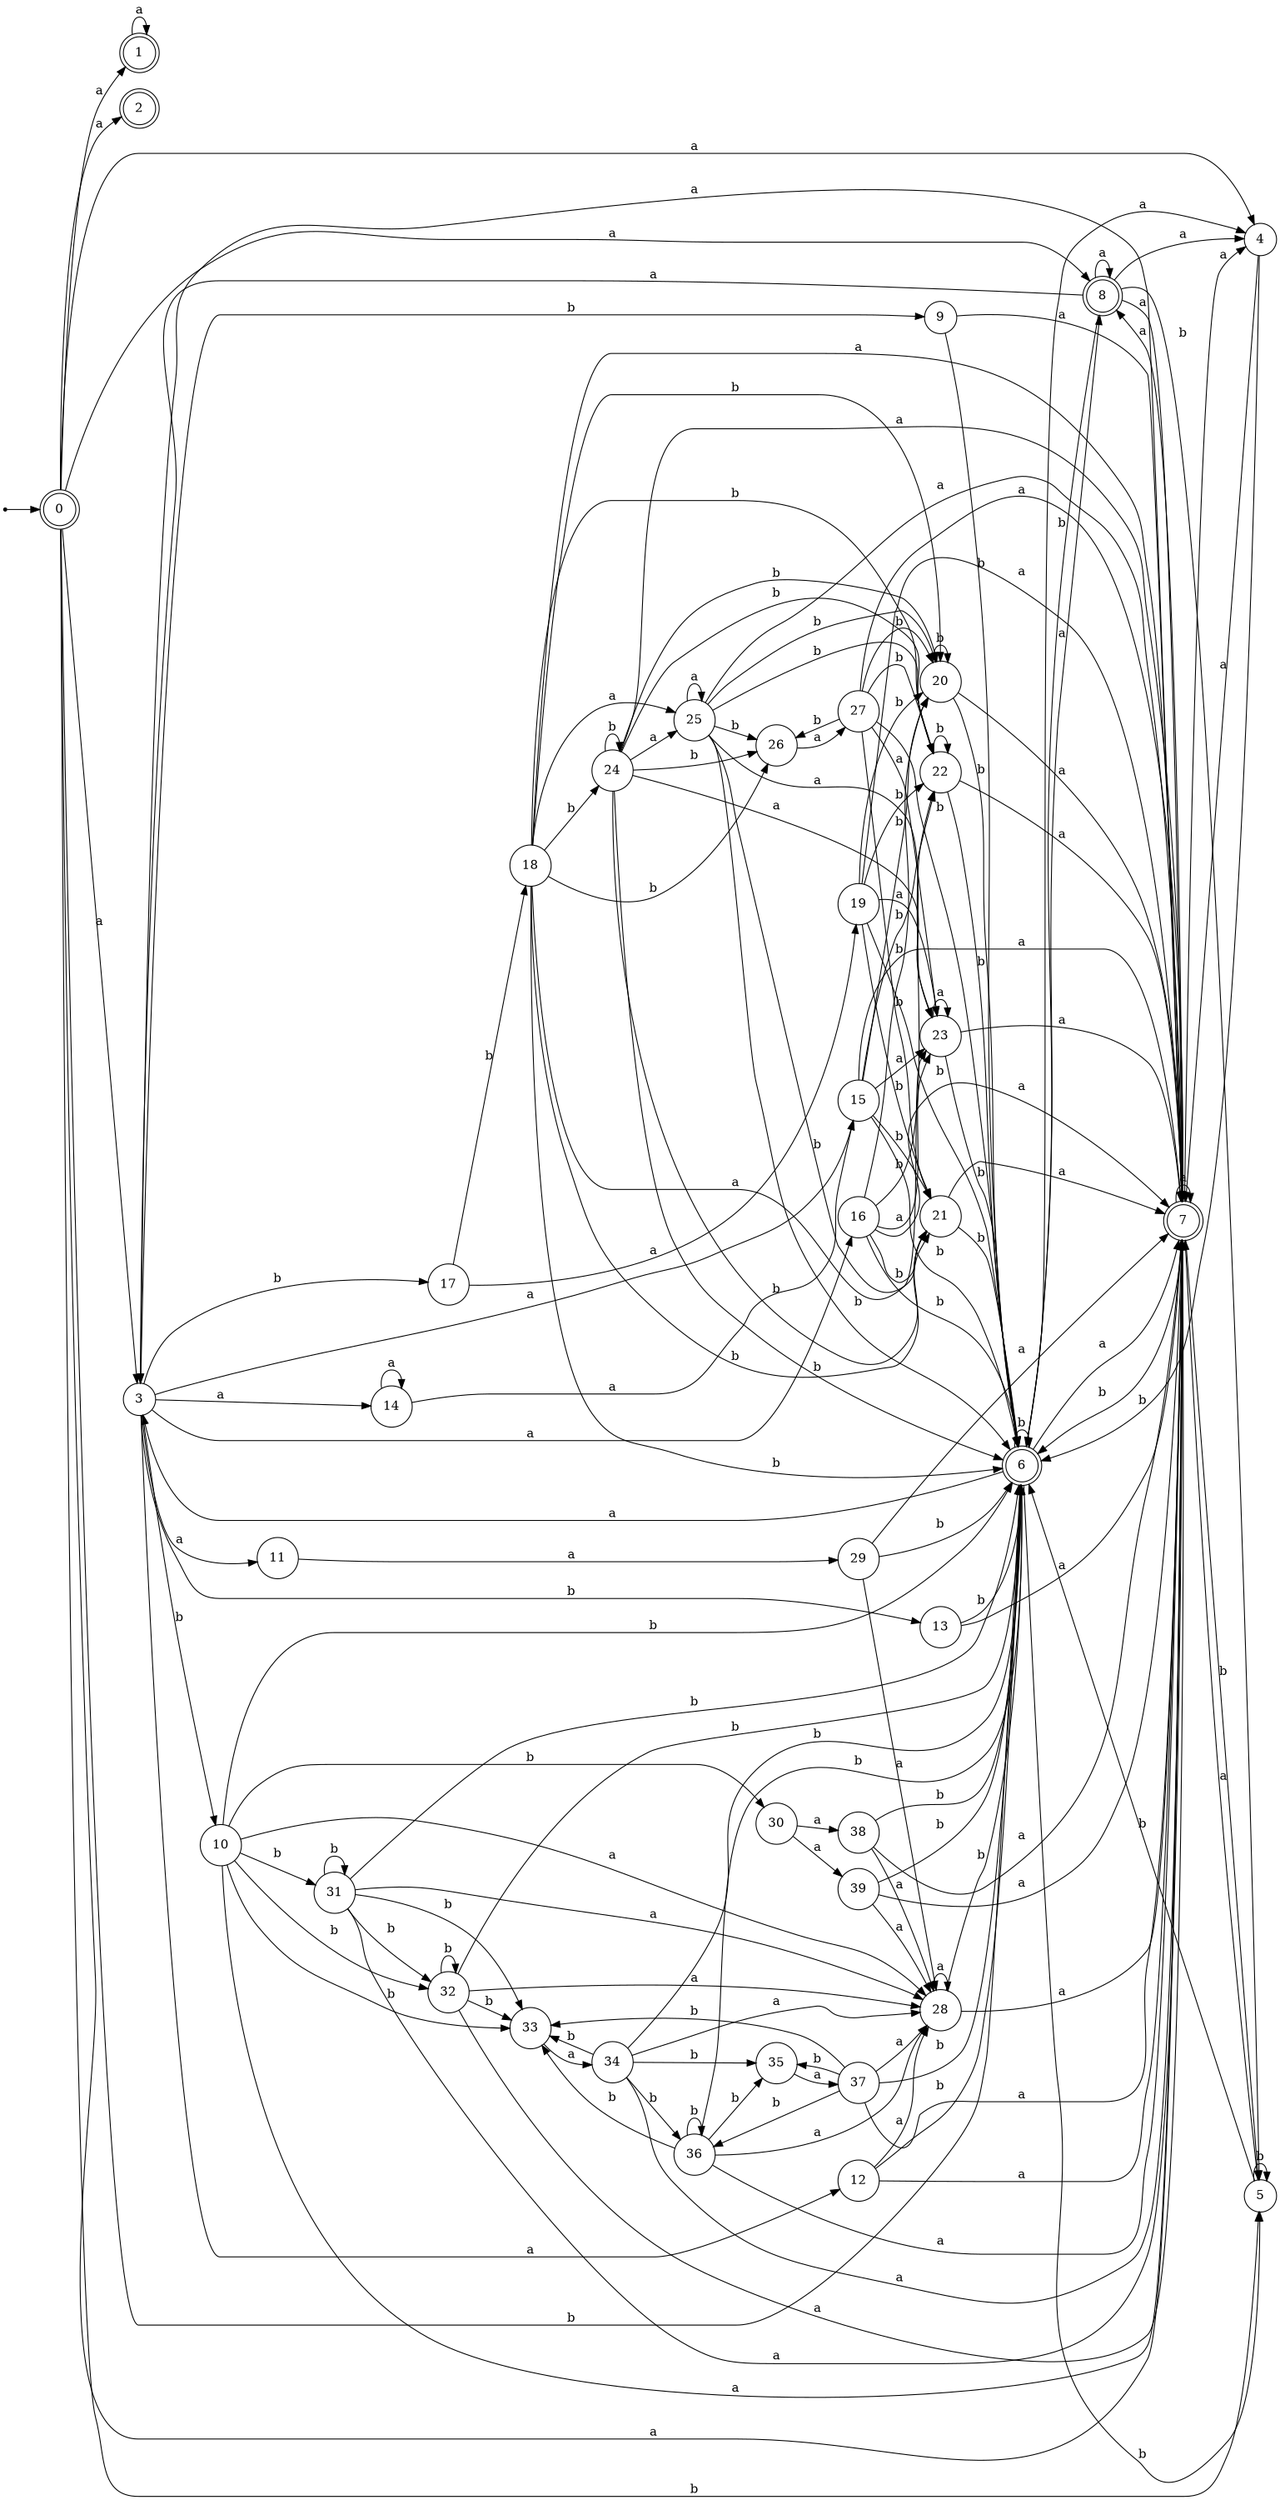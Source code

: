 digraph finite_state_machine {
rankdir=LR;
size="20,20";
node [shape = point]; "dummy0"
node [shape = doublecircle]; "0";"dummy0" -> "0";
node [shape = doublecircle]; "1";node [shape = doublecircle]; "2";node [shape = circle]; "3";
node [shape = circle]; "4";
node [shape = circle]; "5";
node [shape = doublecircle]; "6";node [shape = doublecircle]; "7";node [shape = doublecircle]; "8";node [shape = circle]; "9";
node [shape = circle]; "10";
node [shape = circle]; "11";
node [shape = circle]; "12";
node [shape = circle]; "13";
node [shape = circle]; "14";
node [shape = circle]; "15";
node [shape = circle]; "16";
node [shape = circle]; "17";
node [shape = circle]; "18";
node [shape = circle]; "19";
node [shape = circle]; "20";
node [shape = circle]; "21";
node [shape = circle]; "22";
node [shape = circle]; "23";
node [shape = circle]; "24";
node [shape = circle]; "25";
node [shape = circle]; "26";
node [shape = circle]; "27";
node [shape = circle]; "28";
node [shape = circle]; "29";
node [shape = circle]; "30";
node [shape = circle]; "31";
node [shape = circle]; "32";
node [shape = circle]; "33";
node [shape = circle]; "34";
node [shape = circle]; "35";
node [shape = circle]; "36";
node [shape = circle]; "37";
node [shape = circle]; "38";
node [shape = circle]; "39";
"0" -> "1" [label = "a"];
 "0" -> "2" [label = "a"];
 "0" -> "3" [label = "a"];
 "0" -> "4" [label = "a"];
 "0" -> "7" [label = "a"];
 "0" -> "8" [label = "a"];
 "0" -> "5" [label = "b"];
 "0" -> "6" [label = "b"];
 "8" -> "8" [label = "a"];
 "8" -> "3" [label = "a"];
 "8" -> "4" [label = "a"];
 "8" -> "7" [label = "a"];
 "8" -> "5" [label = "b"];
 "8" -> "6" [label = "b"];
 "7" -> "8" [label = "a"];
 "7" -> "3" [label = "a"];
 "7" -> "4" [label = "a"];
 "7" -> "7" [label = "a"];
 "7" -> "5" [label = "b"];
 "7" -> "6" [label = "b"];
 "6" -> "5" [label = "b"];
 "6" -> "6" [label = "b"];
 "6" -> "8" [label = "a"];
 "6" -> "3" [label = "a"];
 "6" -> "4" [label = "a"];
 "6" -> "7" [label = "a"];
 "5" -> "5" [label = "b"];
 "5" -> "6" [label = "b"];
 "5" -> "7" [label = "a"];
 "4" -> "6" [label = "b"];
 "4" -> "7" [label = "a"];
 "3" -> "9" [label = "b"];
 "3" -> "10" [label = "b"];
 "3" -> "13" [label = "b"];
 "3" -> "17" [label = "b"];
 "3" -> "16" [label = "a"];
 "3" -> "11" [label = "a"];
 "3" -> "12" [label = "a"];
 "3" -> "14" [label = "a"];
 "3" -> "15" [label = "a"];
 "17" -> "18" [label = "b"];
 "17" -> "19" [label = "a"];
 "19" -> "20" [label = "b"];
 "19" -> "21" [label = "b"];
 "19" -> "22" [label = "b"];
 "19" -> "6" [label = "b"];
 "19" -> "7" [label = "a"];
 "19" -> "23" [label = "a"];
 "23" -> "7" [label = "a"];
 "23" -> "23" [label = "a"];
 "23" -> "6" [label = "b"];
 "22" -> "22" [label = "b"];
 "22" -> "6" [label = "b"];
 "22" -> "7" [label = "a"];
 "21" -> "6" [label = "b"];
 "21" -> "7" [label = "a"];
 "20" -> "20" [label = "b"];
 "20" -> "6" [label = "b"];
 "20" -> "7" [label = "a"];
 "18" -> "20" [label = "b"];
 "18" -> "21" [label = "b"];
 "18" -> "6" [label = "b"];
 "18" -> "22" [label = "b"];
 "18" -> "24" [label = "b"];
 "18" -> "26" [label = "b"];
 "18" -> "25" [label = "a"];
 "18" -> "7" [label = "a"];
 "18" -> "23" [label = "a"];
 "26" -> "27" [label = "a"];
 "27" -> "20" [label = "b"];
 "27" -> "21" [label = "b"];
 "27" -> "6" [label = "b"];
 "27" -> "22" [label = "b"];
 "27" -> "26" [label = "b"];
 "27" -> "7" [label = "a"];
 "27" -> "23" [label = "a"];
 "25" -> "25" [label = "a"];
 "25" -> "7" [label = "a"];
 "25" -> "23" [label = "a"];
 "25" -> "20" [label = "b"];
 "25" -> "21" [label = "b"];
 "25" -> "6" [label = "b"];
 "25" -> "22" [label = "b"];
 "25" -> "26" [label = "b"];
 "24" -> "20" [label = "b"];
 "24" -> "21" [label = "b"];
 "24" -> "6" [label = "b"];
 "24" -> "22" [label = "b"];
 "24" -> "24" [label = "b"];
 "24" -> "26" [label = "b"];
 "24" -> "25" [label = "a"];
 "24" -> "7" [label = "a"];
 "24" -> "23" [label = "a"];
 "16" -> "20" [label = "b"];
 "16" -> "21" [label = "b"];
 "16" -> "22" [label = "b"];
 "16" -> "6" [label = "b"];
 "16" -> "7" [label = "a"];
 "16" -> "23" [label = "a"];
 "15" -> "20" [label = "b"];
 "15" -> "21" [label = "b"];
 "15" -> "22" [label = "b"];
 "15" -> "6" [label = "b"];
 "15" -> "7" [label = "a"];
 "15" -> "23" [label = "a"];
 "14" -> "14" [label = "a"];
 "14" -> "15" [label = "a"];
 "13" -> "6" [label = "b"];
 "13" -> "7" [label = "a"];
 "12" -> "28" [label = "a"];
 "12" -> "7" [label = "a"];
 "12" -> "6" [label = "b"];
 "28" -> "28" [label = "a"];
 "28" -> "7" [label = "a"];
 "28" -> "6" [label = "b"];
 "11" -> "29" [label = "a"];
 "29" -> "28" [label = "a"];
 "29" -> "7" [label = "a"];
 "29" -> "6" [label = "b"];
 "10" -> "32" [label = "b"];
 "10" -> "33" [label = "b"];
 "10" -> "6" [label = "b"];
 "10" -> "30" [label = "b"];
 "10" -> "31" [label = "b"];
 "10" -> "28" [label = "a"];
 "10" -> "7" [label = "a"];
 "33" -> "34" [label = "a"];
 "34" -> "33" [label = "b"];
 "34" -> "35" [label = "b"];
 "34" -> "36" [label = "b"];
 "34" -> "6" [label = "b"];
 "34" -> "28" [label = "a"];
 "34" -> "7" [label = "a"];
 "36" -> "33" [label = "b"];
 "36" -> "35" [label = "b"];
 "36" -> "36" [label = "b"];
 "36" -> "6" [label = "b"];
 "36" -> "28" [label = "a"];
 "36" -> "7" [label = "a"];
 "35" -> "37" [label = "a"];
 "37" -> "33" [label = "b"];
 "37" -> "35" [label = "b"];
 "37" -> "36" [label = "b"];
 "37" -> "6" [label = "b"];
 "37" -> "28" [label = "a"];
 "37" -> "7" [label = "a"];
 "32" -> "32" [label = "b"];
 "32" -> "33" [label = "b"];
 "32" -> "6" [label = "b"];
 "32" -> "28" [label = "a"];
 "32" -> "7" [label = "a"];
 "31" -> "32" [label = "b"];
 "31" -> "33" [label = "b"];
 "31" -> "6" [label = "b"];
 "31" -> "31" [label = "b"];
 "31" -> "28" [label = "a"];
 "31" -> "7" [label = "a"];
 "30" -> "38" [label = "a"];
 "30" -> "39" [label = "a"];
 "39" -> "28" [label = "a"];
 "39" -> "7" [label = "a"];
 "39" -> "6" [label = "b"];
 "38" -> "28" [label = "a"];
 "38" -> "7" [label = "a"];
 "38" -> "6" [label = "b"];
 "9" -> "6" [label = "b"];
 "9" -> "7" [label = "a"];
 "1" -> "1" [label = "a"];
 }
